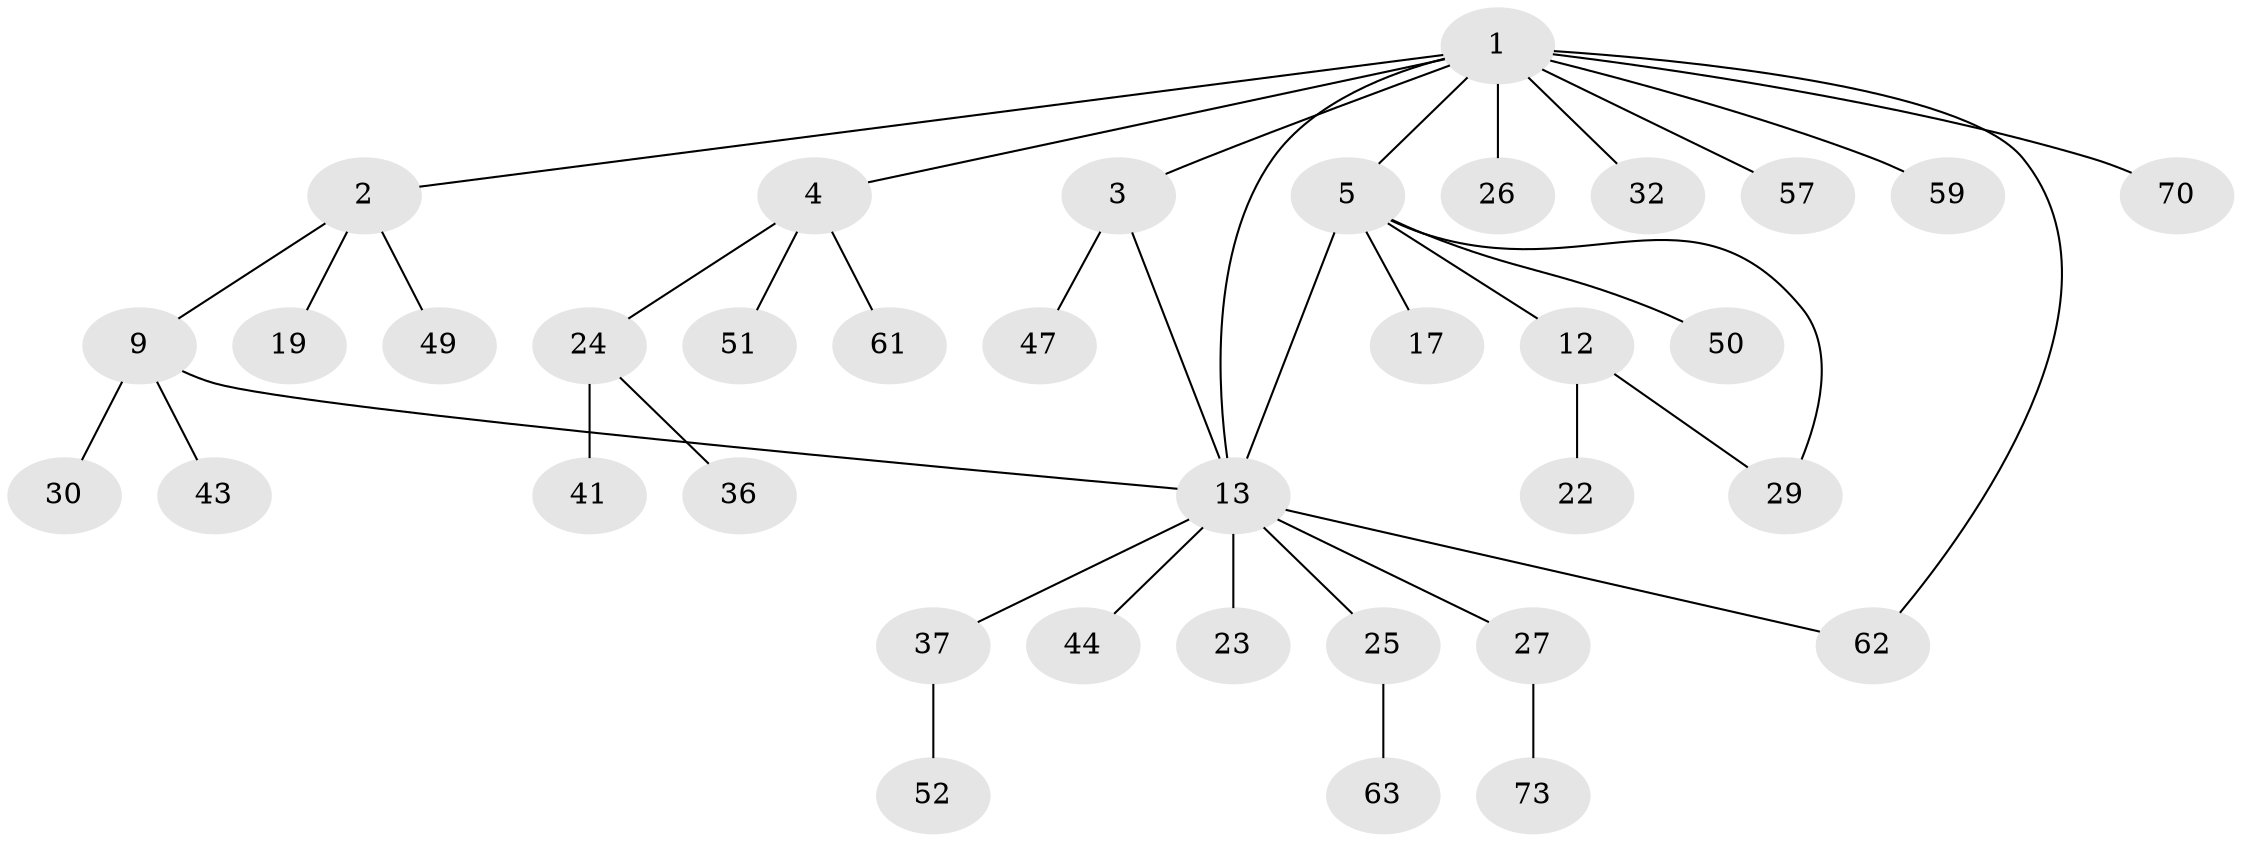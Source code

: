 // original degree distribution, {11: 0.011111111111111112, 4: 0.044444444444444446, 5: 0.022222222222222223, 6: 0.03333333333333333, 2: 0.2777777777777778, 3: 0.16666666666666666, 1: 0.4444444444444444}
// Generated by graph-tools (version 1.1) at 2025/16/03/04/25 18:16:57]
// undirected, 36 vertices, 40 edges
graph export_dot {
graph [start="1"]
  node [color=gray90,style=filled];
  1;
  2;
  3 [super="+35+72"];
  4 [super="+34+6"];
  5 [super="+11+7+55+8"];
  9 [super="+18+10"];
  12 [super="+33+16"];
  13 [super="+15+14"];
  17;
  19;
  22 [super="+46+68"];
  23 [super="+69"];
  24 [super="+31"];
  25;
  26 [super="+45+40+89+67"];
  27 [super="+48"];
  29 [super="+87"];
  30 [super="+86+53"];
  32;
  36 [super="+79"];
  37;
  41;
  43;
  44 [super="+64"];
  47;
  49;
  50;
  51;
  52 [super="+82"];
  57;
  59;
  61;
  62;
  63;
  70 [super="+83"];
  73;
  1 -- 2;
  1 -- 3;
  1 -- 4;
  1 -- 5;
  1 -- 13;
  1 -- 26;
  1 -- 32;
  1 -- 57;
  1 -- 59;
  1 -- 70;
  1 -- 62;
  2 -- 9;
  2 -- 19;
  2 -- 49;
  3 -- 47;
  3 -- 13;
  4 -- 24;
  4 -- 51;
  4 -- 61;
  5 -- 17;
  5 -- 50;
  5 -- 29;
  5 -- 12;
  5 -- 13;
  9 -- 30;
  9 -- 43;
  9 -- 13;
  12 -- 29;
  12 -- 22;
  13 -- 23;
  13 -- 25;
  13 -- 37;
  13 -- 27;
  13 -- 62;
  13 -- 44;
  24 -- 41 [weight=2];
  24 -- 36;
  25 -- 63;
  27 -- 73;
  37 -- 52;
}
